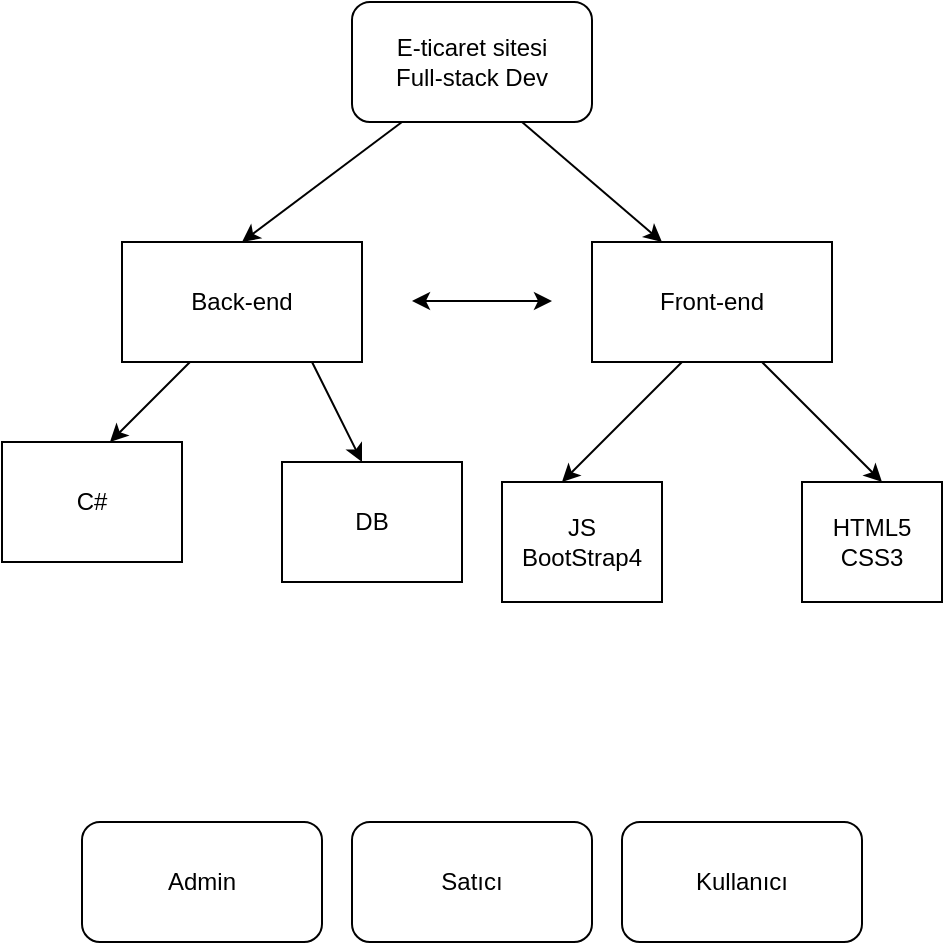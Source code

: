 <mxfile version="21.0.2" type="github">
  <diagram id="C5RBs43oDa-KdzZeNtuy" name="Page-1">
    <mxGraphModel dx="1050" dy="573" grid="1" gridSize="10" guides="1" tooltips="1" connect="1" arrows="1" fold="1" page="1" pageScale="1" pageWidth="827" pageHeight="1169" math="0" shadow="0">
      <root>
        <mxCell id="WIyWlLk6GJQsqaUBKTNV-0" />
        <mxCell id="WIyWlLk6GJQsqaUBKTNV-1" parent="WIyWlLk6GJQsqaUBKTNV-0" />
        <mxCell id="07Z04fuiSp5d0RjuKBhp-0" value="E-ticaret sitesi&lt;br&gt;Full-stack Dev" style="rounded=1;whiteSpace=wrap;html=1;" vertex="1" parent="WIyWlLk6GJQsqaUBKTNV-1">
          <mxGeometry x="354" y="40" width="120" height="60" as="geometry" />
        </mxCell>
        <mxCell id="07Z04fuiSp5d0RjuKBhp-1" value="" style="endArrow=classic;html=1;rounded=0;" edge="1" parent="WIyWlLk6GJQsqaUBKTNV-1">
          <mxGeometry width="50" height="50" relative="1" as="geometry">
            <mxPoint x="379" y="100" as="sourcePoint" />
            <mxPoint x="299" y="160" as="targetPoint" />
          </mxGeometry>
        </mxCell>
        <mxCell id="07Z04fuiSp5d0RjuKBhp-2" value="" style="endArrow=classic;html=1;rounded=0;" edge="1" parent="WIyWlLk6GJQsqaUBKTNV-1">
          <mxGeometry width="50" height="50" relative="1" as="geometry">
            <mxPoint x="439" y="100" as="sourcePoint" />
            <mxPoint x="509" y="160" as="targetPoint" />
          </mxGeometry>
        </mxCell>
        <mxCell id="07Z04fuiSp5d0RjuKBhp-3" value="Kullanıcı" style="rounded=1;whiteSpace=wrap;html=1;" vertex="1" parent="WIyWlLk6GJQsqaUBKTNV-1">
          <mxGeometry x="489" y="450" width="120" height="60" as="geometry" />
        </mxCell>
        <mxCell id="07Z04fuiSp5d0RjuKBhp-4" value="Admin" style="rounded=1;whiteSpace=wrap;html=1;" vertex="1" parent="WIyWlLk6GJQsqaUBKTNV-1">
          <mxGeometry x="219" y="450" width="120" height="60" as="geometry" />
        </mxCell>
        <mxCell id="07Z04fuiSp5d0RjuKBhp-5" value="Satıcı" style="rounded=1;whiteSpace=wrap;html=1;" vertex="1" parent="WIyWlLk6GJQsqaUBKTNV-1">
          <mxGeometry x="354" y="450" width="120" height="60" as="geometry" />
        </mxCell>
        <mxCell id="07Z04fuiSp5d0RjuKBhp-6" value="Back-end" style="rounded=0;whiteSpace=wrap;html=1;" vertex="1" parent="WIyWlLk6GJQsqaUBKTNV-1">
          <mxGeometry x="239" y="160" width="120" height="60" as="geometry" />
        </mxCell>
        <mxCell id="07Z04fuiSp5d0RjuKBhp-7" value="Front-end" style="rounded=0;whiteSpace=wrap;html=1;" vertex="1" parent="WIyWlLk6GJQsqaUBKTNV-1">
          <mxGeometry x="474" y="160" width="120" height="60" as="geometry" />
        </mxCell>
        <mxCell id="07Z04fuiSp5d0RjuKBhp-8" value="" style="endArrow=classic;html=1;rounded=0;" edge="1" parent="WIyWlLk6GJQsqaUBKTNV-1">
          <mxGeometry width="50" height="50" relative="1" as="geometry">
            <mxPoint x="273" y="220" as="sourcePoint" />
            <mxPoint x="233" y="260" as="targetPoint" />
            <Array as="points">
              <mxPoint x="253" y="240" />
            </Array>
          </mxGeometry>
        </mxCell>
        <mxCell id="07Z04fuiSp5d0RjuKBhp-11" value="" style="endArrow=classic;html=1;rounded=0;" edge="1" parent="WIyWlLk6GJQsqaUBKTNV-1">
          <mxGeometry width="50" height="50" relative="1" as="geometry">
            <mxPoint x="334" y="220" as="sourcePoint" />
            <mxPoint x="359" y="270" as="targetPoint" />
            <Array as="points">
              <mxPoint x="344" y="240" />
            </Array>
          </mxGeometry>
        </mxCell>
        <mxCell id="07Z04fuiSp5d0RjuKBhp-16" value="C#" style="rounded=0;whiteSpace=wrap;html=1;" vertex="1" parent="WIyWlLk6GJQsqaUBKTNV-1">
          <mxGeometry x="179" y="260" width="90" height="60" as="geometry" />
        </mxCell>
        <mxCell id="07Z04fuiSp5d0RjuKBhp-17" value="DB" style="rounded=0;whiteSpace=wrap;html=1;" vertex="1" parent="WIyWlLk6GJQsqaUBKTNV-1">
          <mxGeometry x="319" y="270" width="90" height="60" as="geometry" />
        </mxCell>
        <mxCell id="07Z04fuiSp5d0RjuKBhp-18" value="" style="endArrow=classic;html=1;rounded=0;" edge="1" parent="WIyWlLk6GJQsqaUBKTNV-1">
          <mxGeometry width="50" height="50" relative="1" as="geometry">
            <mxPoint x="519" y="220" as="sourcePoint" />
            <mxPoint x="459" y="280" as="targetPoint" />
          </mxGeometry>
        </mxCell>
        <mxCell id="07Z04fuiSp5d0RjuKBhp-19" value="" style="endArrow=classic;html=1;rounded=0;" edge="1" parent="WIyWlLk6GJQsqaUBKTNV-1">
          <mxGeometry width="50" height="50" relative="1" as="geometry">
            <mxPoint x="559" y="220" as="sourcePoint" />
            <mxPoint x="619" y="280" as="targetPoint" />
          </mxGeometry>
        </mxCell>
        <mxCell id="07Z04fuiSp5d0RjuKBhp-20" value="JS&lt;br&gt;BootStrap4" style="rounded=0;whiteSpace=wrap;html=1;" vertex="1" parent="WIyWlLk6GJQsqaUBKTNV-1">
          <mxGeometry x="429" y="280" width="80" height="60" as="geometry" />
        </mxCell>
        <mxCell id="07Z04fuiSp5d0RjuKBhp-21" value="HTML5&lt;br&gt;CSS3" style="rounded=0;whiteSpace=wrap;html=1;" vertex="1" parent="WIyWlLk6GJQsqaUBKTNV-1">
          <mxGeometry x="579" y="280" width="70" height="60" as="geometry" />
        </mxCell>
        <mxCell id="07Z04fuiSp5d0RjuKBhp-24" value="" style="endArrow=classic;startArrow=classic;html=1;rounded=0;" edge="1" parent="WIyWlLk6GJQsqaUBKTNV-1">
          <mxGeometry width="50" height="50" relative="1" as="geometry">
            <mxPoint x="384" y="189.5" as="sourcePoint" />
            <mxPoint x="454" y="189.5" as="targetPoint" />
          </mxGeometry>
        </mxCell>
      </root>
    </mxGraphModel>
  </diagram>
</mxfile>
